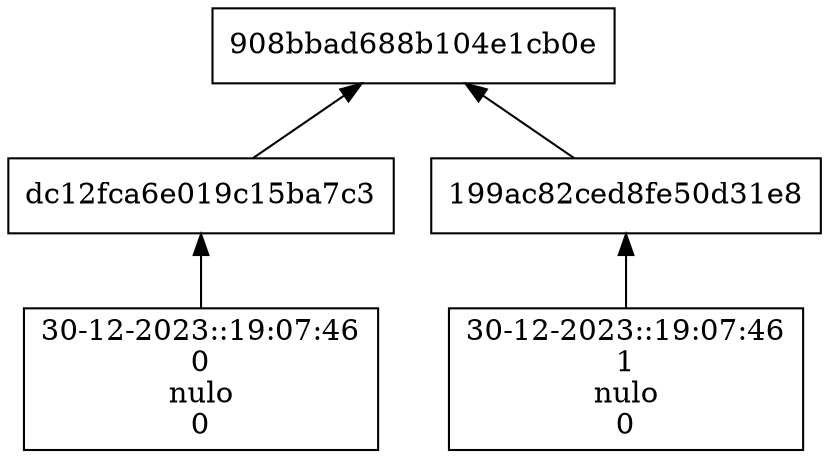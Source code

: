 digraph arbol { node [shape=box];"908bbad688b104e1cb0e" [dir=back];
"908bbad688b104e1cb0e" -> "dc12fca6e019c15ba7c3" [dir=back];
"dc12fca6e019c15ba7c3" -> "30-12-2023::19:07:46
0
nulo
0" [dir=back];
 "908bbad688b104e1cb0e" -> "199ac82ced8fe50d31e8" [dir=back];
"199ac82ced8fe50d31e8" -> "30-12-2023::19:07:46
1
nulo
0" [dir=back];
 {rank=same"dc12fca6e019c15ba7c3" -> "199ac82ced8fe50d31e8" [style=invis]}; 
}